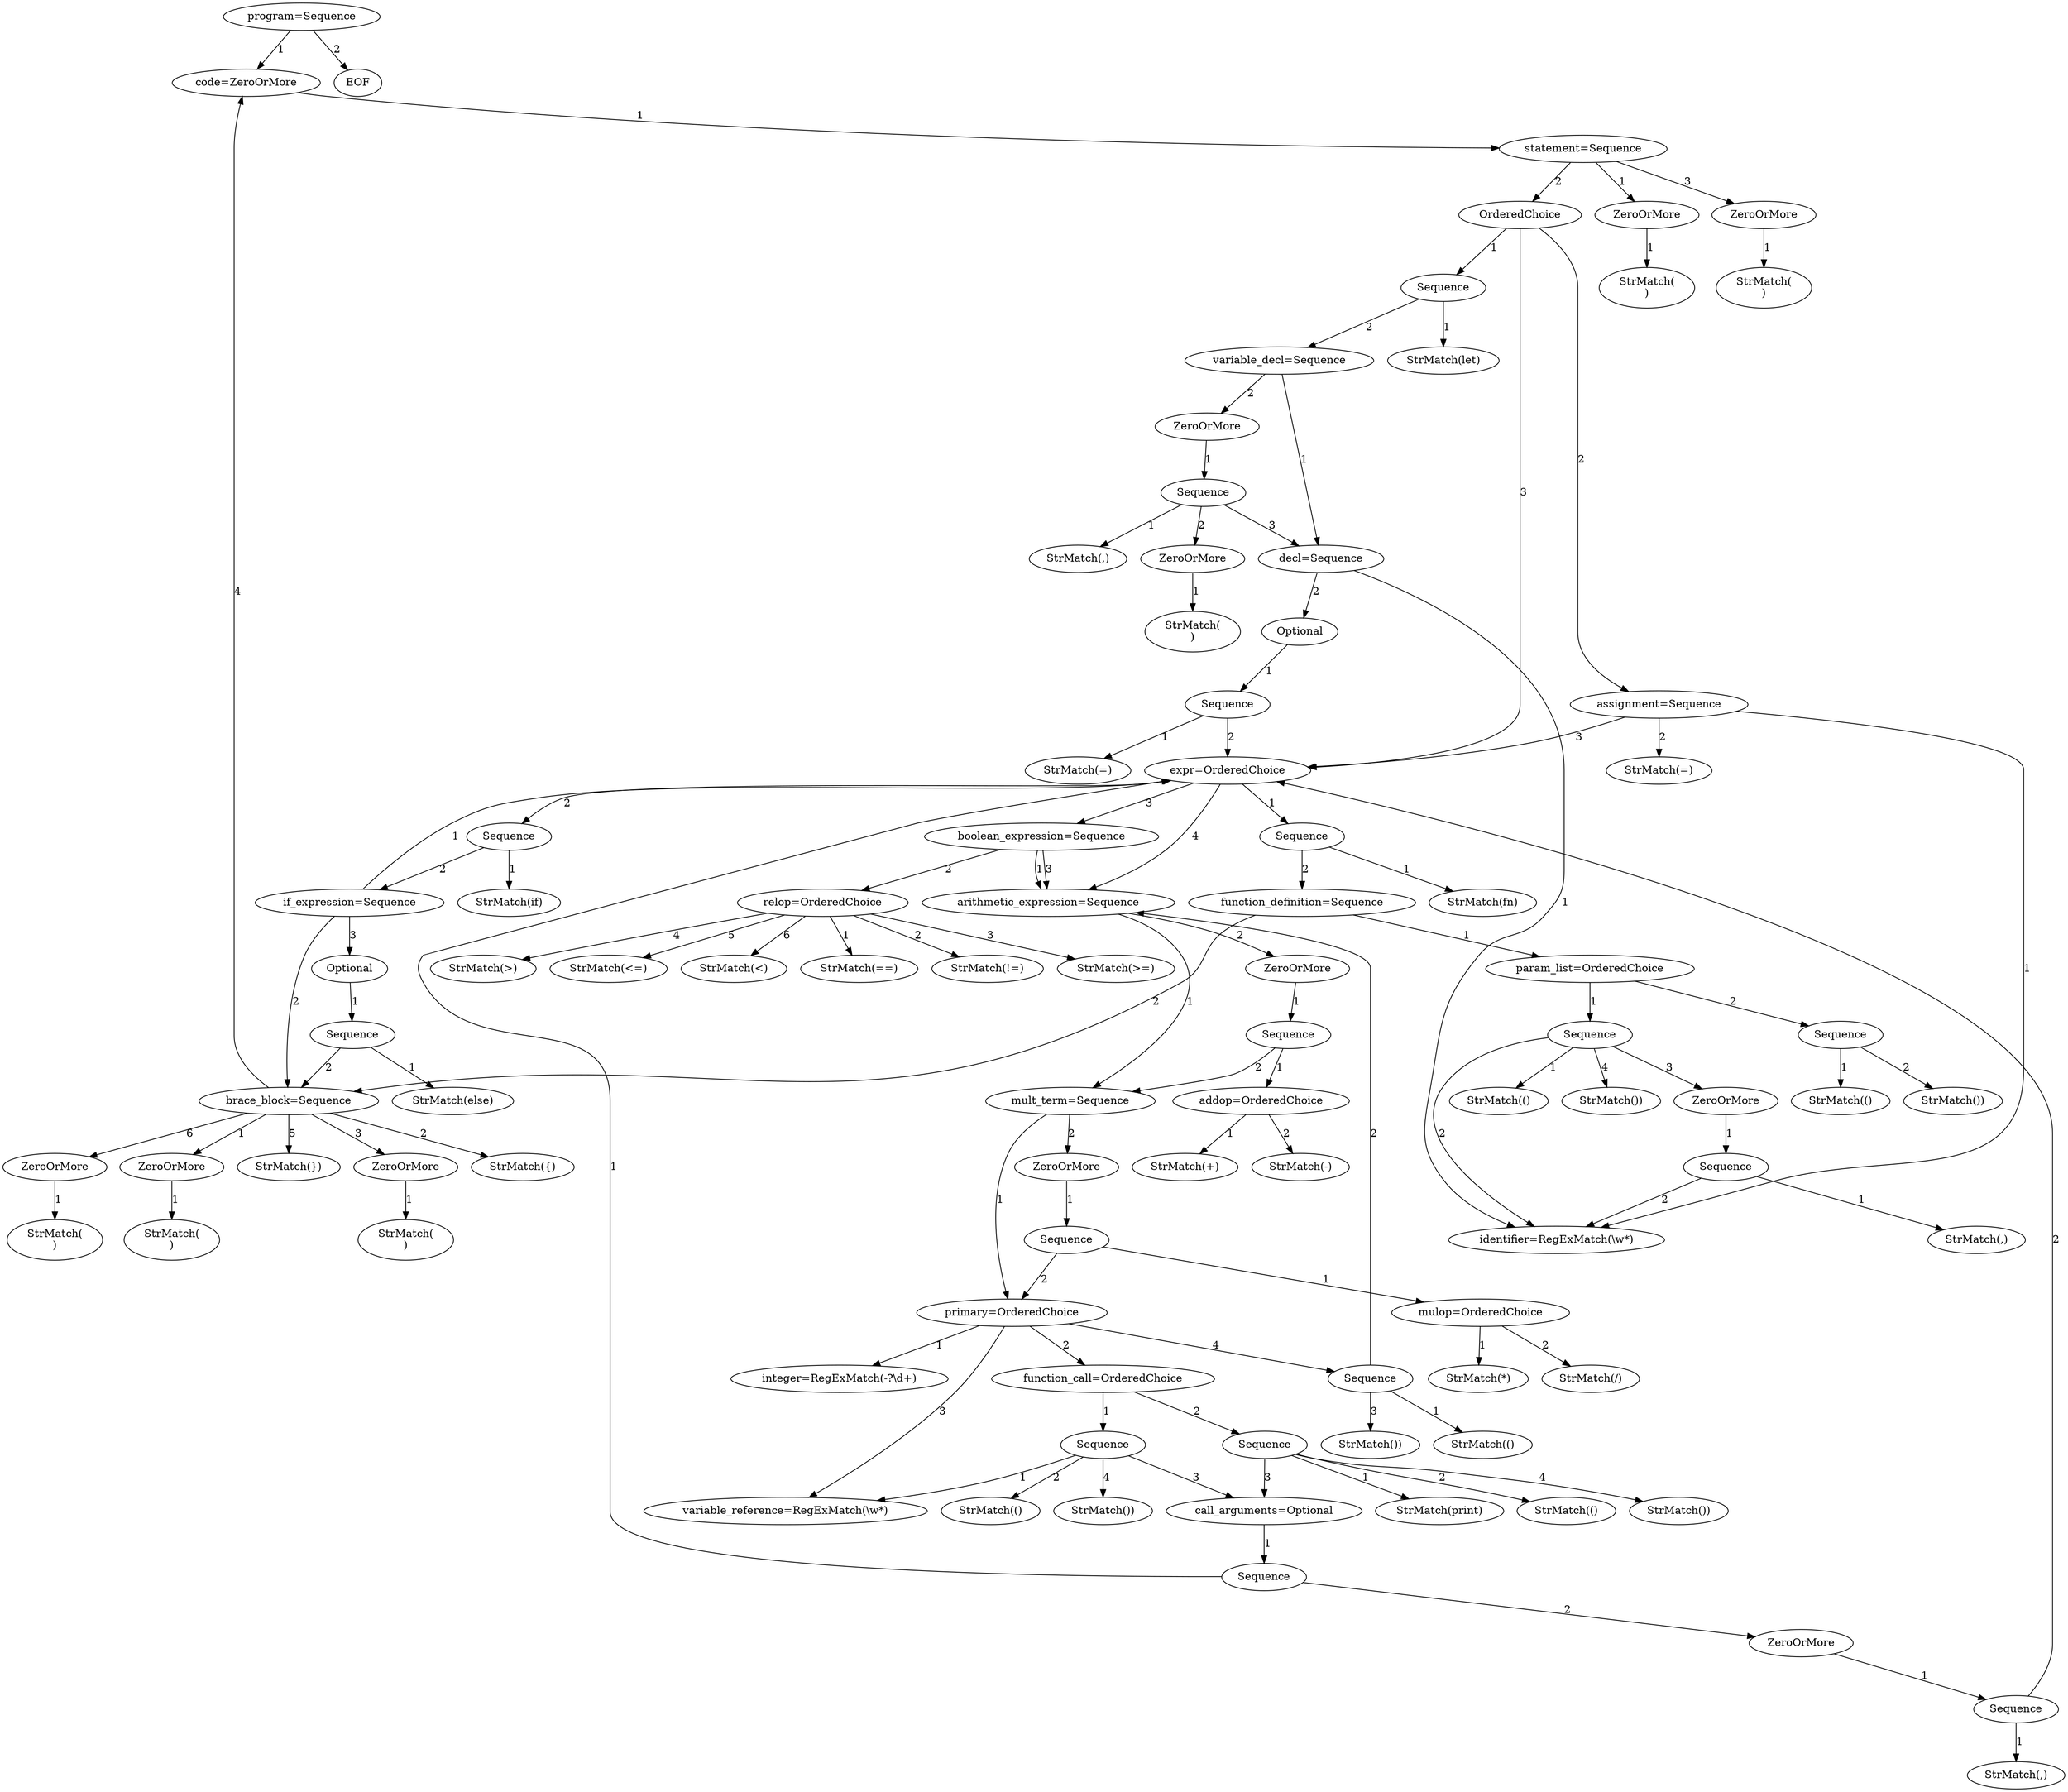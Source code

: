 digraph arpeggio_graph {
3025713992136 [label="program=Sequence"];
3025713992136->3025713992392 [label="1"]

3025713992392 [label="code=ZeroOrMore"];
3025713992392->3025713992712 [label="1"]

3025713992712 [label="statement=Sequence"];
3025713992712->3025713992584 [label="1"]

3025713992584 [label="ZeroOrMore"];
3025713992584->3025713992840 [label="1"]

3025713992840 [label="StrMatch(\n)"];
3025713992712->3025713992904 [label="2"]

3025713992904 [label="OrderedChoice"];
3025713992904->3025713993096 [label="1"]

3025713993096 [label="Sequence"];
3025713993096->3025713993288 [label="1"]

3025713993288 [label="StrMatch(let)"];
3025713993096->3025713993608 [label="2"]

3025713993608 [label="variable_decl=Sequence"];
3025713993608->3025713994120 [label="1"]

3025713994120 [label="decl=Sequence"];
3025713994120->3025713994376 [label="1"]

3025713994376 [label="identifier=RegExMatch(\\w*)"];
3025713994120->3025713993864 [label="2"]

3025713993864 [label="Optional"];
3025713993864->3025713994824 [label="1"]

3025713994824 [label="Sequence"];
3025713994824->3025713994632 [label="1"]

3025713994632 [label="StrMatch(=)"];
3025713994824->3025713995016 [label="2"]

3025713995016 [label="expr=OrderedChoice"];
3025713995016->3025713995400 [label="1"]

3025713995400 [label="Sequence"];
3025713995400->3025713995656 [label="1"]

3025713995656 [label="StrMatch(fn)"];
3025713995400->3025714024648 [label="2"]

3025714024648 [label="function_definition=Sequence"];
3025714024648->3025714025288 [label="1"]

3025714025288 [label="param_list=OrderedChoice"];
3025714025288->3025714025544 [label="1"]

3025714025544 [label="Sequence"];
3025714025544->3025714025800 [label="1"]

3025714025800 [label="StrMatch(()"];
3025714025544->3025713994376 [label="2"]

3025714025544->3025714024968 [label="3"]

3025714024968 [label="ZeroOrMore"];
3025714024968->3025714026056 [label="1"]

3025714026056 [label="Sequence"];
3025714026056->3025714026248 [label="1"]

3025714026248 [label="StrMatch(,)"];
3025714026056->3025713994376 [label="2"]

3025714025544->3025714026120 [label="4"]

3025714026120 [label="StrMatch())"];
3025714025288->3025714025672 [label="2"]

3025714025672 [label="Sequence"];
3025714025672->3025714026440 [label="1"]

3025714026440 [label="StrMatch(()"];
3025714025672->3025714026632 [label="2"]

3025714026632 [label="StrMatch())"];
3025714024648->3025714026952 [label="2"]

3025714026952 [label="brace_block=Sequence"];
3025714026952->3025714024904 [label="1"]

3025714024904 [label="ZeroOrMore"];
3025714024904->3025714027144 [label="1"]

3025714027144 [label="StrMatch(\n)"];
3025714026952->3025714027272 [label="2"]

3025714027272 [label="StrMatch({)"];
3025714026952->3025714026504 [label="3"]

3025714026504 [label="ZeroOrMore"];
3025714026504->3025714027400 [label="1"]

3025714027400 [label="StrMatch(\n)"];
3025714026952->3025713992392 [label="4"]

3025714026952->3025714027528 [label="5"]

3025714027528 [label="StrMatch(})"];
3025714026952->3025714026760 [label="6"]

3025714026760 [label="ZeroOrMore"];
3025714026760->3025714027720 [label="1"]

3025714027720 [label="StrMatch(\n)"];
3025713995016->3025713995528 [label="2"]

3025713995528 [label="Sequence"];
3025713995528->3025714024520 [label="1"]

3025714024520 [label="StrMatch(if)"];
3025713995528->3025714027976 [label="2"]

3025714027976 [label="if_expression=Sequence"];
3025714027976->3025713995016 [label="1"]

3025714027976->3025714026952 [label="2"]

3025714027976->3025714025352 [label="3"]

3025714025352 [label="Optional"];
3025714025352->3025714028296 [label="1"]

3025714028296 [label="Sequence"];
3025714028296->3025714028424 [label="1"]

3025714028424 [label="StrMatch(else)"];
3025714028296->3025714026952 [label="2"]

3025713995016->3025714028168 [label="3"]

3025714028168 [label="boolean_expression=Sequence"];
3025714028168->3025714045064 [label="1"]

3025714045064 [label="arithmetic_expression=Sequence"];
3025714045064->3025714045576 [label="1"]

3025714045576 [label="mult_term=Sequence"];
3025714045576->3025714045960 [label="1"]

3025714045960 [label="primary=OrderedChoice"];
3025714045960->3025714046216 [label="1"]

3025714046216 [label="integer=RegExMatch(-?\\d+)"];
3025714045960->3025714046152 [label="2"]

3025714046152 [label="function_call=OrderedChoice"];
3025714046152->3025714046408 [label="1"]

3025714046408 [label="Sequence"];
3025714046408->3025714047240 [label="1"]

3025714047240 [label="variable_reference=RegExMatch(\\w*)"];
3025714046408->3025714047304 [label="2"]

3025714047304 [label="StrMatch(()"];
3025714046408->3025714047496 [label="3"]

3025714047496 [label="call_arguments=Optional"];
3025714047496->3025714047688 [label="1"]

3025714047688 [label="Sequence"];
3025714047688->3025713995016 [label="1"]

3025714047688->3025714047368 [label="2"]

3025714047368 [label="ZeroOrMore"];
3025714047368->3025714047880 [label="1"]

3025714047880 [label="Sequence"];
3025714047880->3025714048200 [label="1"]

3025714048200 [label="StrMatch(,)"];
3025714047880->3025713995016 [label="2"]

3025714046408->3025714048328 [label="4"]

3025714048328 [label="StrMatch())"];
3025714046152->3025714047176 [label="2"]

3025714047176 [label="Sequence"];
3025714047176->3025714047752 [label="1"]

3025714047752 [label="StrMatch(print)"];
3025714047176->3025714048072 [label="2"]

3025714048072 [label="StrMatch(()"];
3025714047176->3025714047496 [label="3"]

3025714047176->3025714048648 [label="4"]

3025714048648 [label="StrMatch())"];
3025714045960->3025714047240 [label="3"]

3025714045960->3025714046600 [label="4"]

3025714046600 [label="Sequence"];
3025714046600->3025714047112 [label="1"]

3025714047112 [label="StrMatch(()"];
3025714046600->3025714045064 [label="2"]

3025714046600->3025714048776 [label="3"]

3025714048776 [label="StrMatch())"];
3025714045576->3025714045384 [label="2"]

3025714045384 [label="ZeroOrMore"];
3025714045384->3025714046024 [label="1"]

3025714046024 [label="Sequence"];
3025714046024->3025714065480 [label="1"]

3025714065480 [label="mulop=OrderedChoice"];
3025714065480->3025714065672 [label="1"]

3025714065672 [label="StrMatch(*)"];
3025714065480->3025714065800 [label="2"]

3025714065800 [label="StrMatch(/)"];
3025714046024->3025714045960 [label="2"]

3025714045064->3025714045128 [label="2"]

3025714045128 [label="ZeroOrMore"];
3025714045128->3025714045640 [label="1"]

3025714045640 [label="Sequence"];
3025714045640->3025714065544 [label="1"]

3025714065544 [label="addop=OrderedChoice"];
3025714065544->3025714066056 [label="1"]

3025714066056 [label="StrMatch(+)"];
3025714065544->3025714066184 [label="2"]

3025714066184 [label="StrMatch(-)"];
3025714045640->3025714045576 [label="2"]

3025714028168->3025714045192 [label="2"]

3025714045192 [label="relop=OrderedChoice"];
3025714045192->3025714065928 [label="1"]

3025714065928 [label="StrMatch(==)"];
3025714045192->3025714066376 [label="2"]

3025714066376 [label="StrMatch(!=)"];
3025714045192->3025714066504 [label="3"]

3025714066504 [label="StrMatch(>=)"];
3025714045192->3025714066632 [label="4"]

3025714066632 [label="StrMatch(>)"];
3025714045192->3025714066760 [label="5"]

3025714066760 [label="StrMatch(<=)"];
3025714045192->3025714066952 [label="6"]

3025714066952 [label="StrMatch(<)"];
3025714028168->3025714045064 [label="3"]

3025713995016->3025714045064 [label="4"]

3025713993608->3025713993544 [label="2"]

3025713993544 [label="ZeroOrMore"];
3025713993544->3025713994184 [label="1"]

3025713994184 [label="Sequence"];
3025713994184->3025713994952 [label="1"]

3025713994952 [label="StrMatch(,)"];
3025713994184->3025713993416 [label="2"]

3025713993416 [label="ZeroOrMore"];
3025713993416->3025713995336 [label="1"]

3025713995336 [label="StrMatch(\n)"];
3025713994184->3025713994120 [label="3"]

3025713992904->3025713993672 [label="2"]

3025713993672 [label="assignment=Sequence"];
3025713993672->3025713994376 [label="1"]

3025713993672->3025713993800 [label="2"]

3025713993800 [label="StrMatch(=)"];
3025713993672->3025713995016 [label="3"]

3025713992904->3025713995016 [label="3"]

3025713992712->3025713992648 [label="3"]

3025713992648 [label="ZeroOrMore"];
3025713992648->3025713993032 [label="1"]

3025713993032 [label="StrMatch(\n)"];
3025713992136->3025713992776 [label="2"]

3025713992776 [label="EOF"];
}